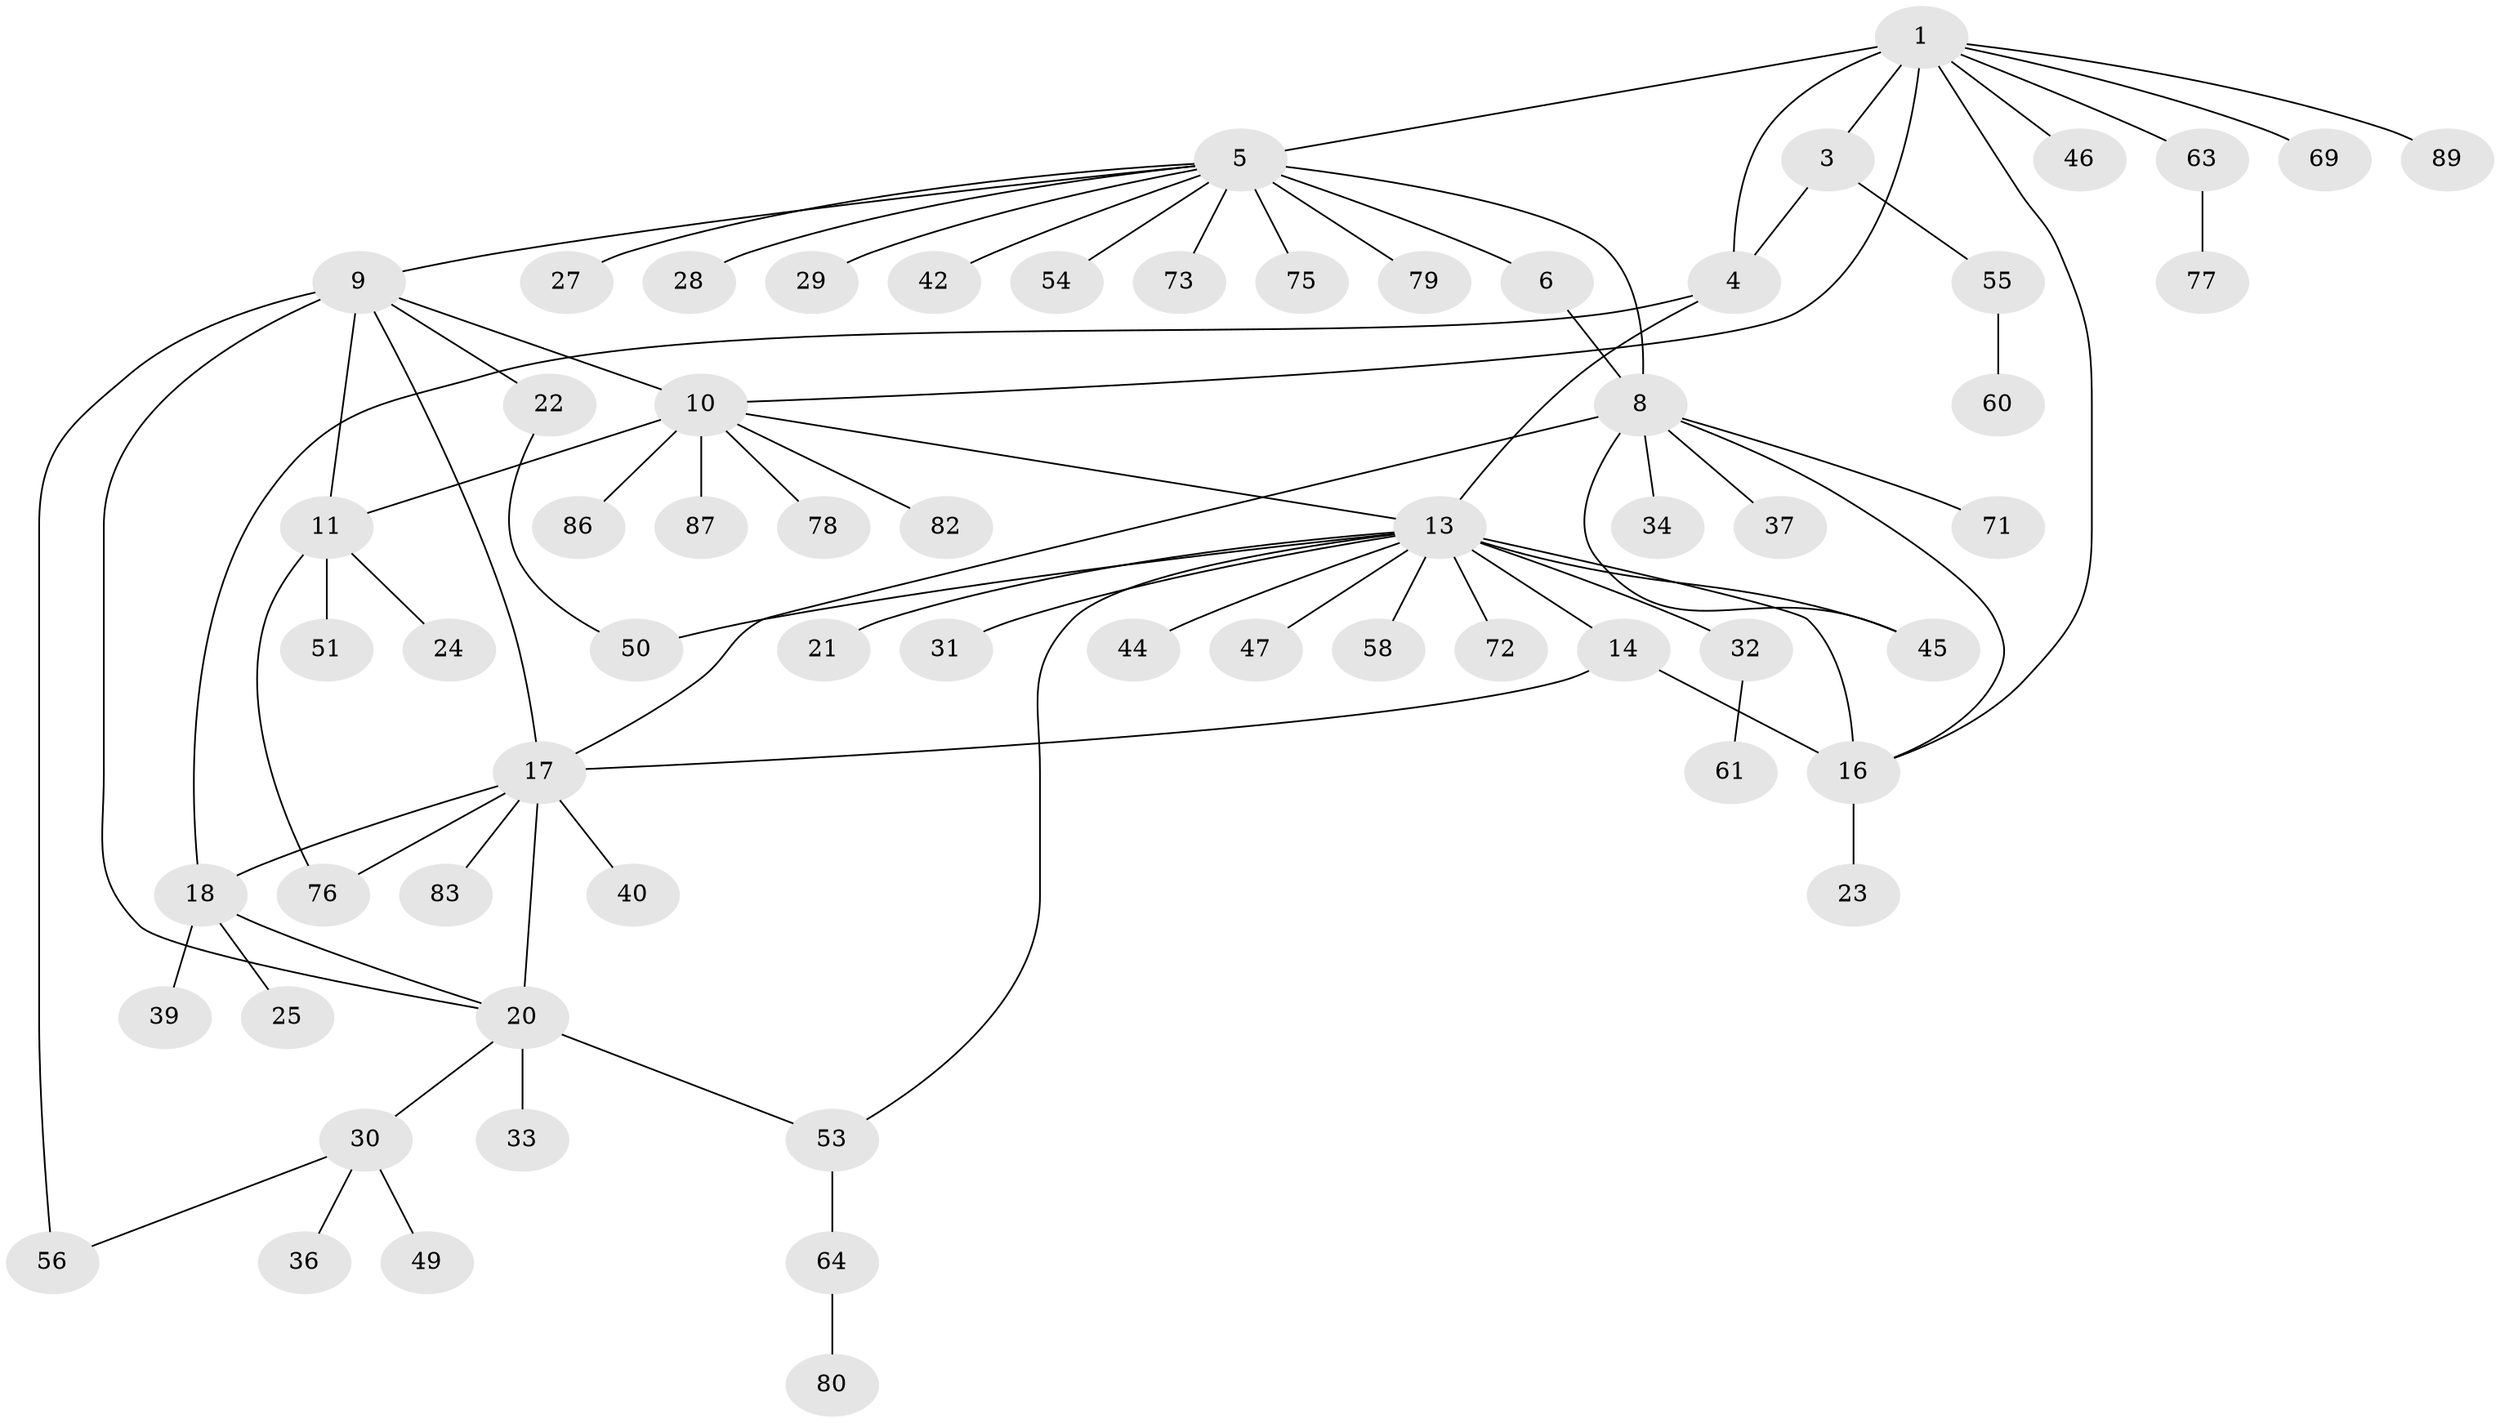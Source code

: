 // Generated by graph-tools (version 1.1) at 2025/24/03/03/25 07:24:10]
// undirected, 64 vertices, 81 edges
graph export_dot {
graph [start="1"]
  node [color=gray90,style=filled];
  1 [super="+2"];
  3 [super="+38"];
  4 [super="+84"];
  5 [super="+7"];
  6;
  8 [super="+74"];
  9 [super="+41"];
  10 [super="+43"];
  11 [super="+12"];
  13 [super="+15"];
  14;
  16 [super="+26"];
  17 [super="+19"];
  18 [super="+81"];
  20 [super="+52"];
  21;
  22 [super="+48"];
  23;
  24;
  25 [super="+59"];
  27;
  28;
  29;
  30 [super="+35"];
  31 [super="+70"];
  32;
  33;
  34;
  36;
  37;
  39 [super="+88"];
  40;
  42 [super="+85"];
  44 [super="+62"];
  45;
  46;
  47;
  49;
  50 [super="+67"];
  51;
  53 [super="+57"];
  54;
  55;
  56;
  58;
  60;
  61 [super="+65"];
  63 [super="+66"];
  64 [super="+68"];
  69;
  71;
  72;
  73;
  75;
  76;
  77;
  78;
  79;
  80;
  82;
  83;
  86;
  87;
  89;
  1 -- 3 [weight=2];
  1 -- 4 [weight=2];
  1 -- 69;
  1 -- 5;
  1 -- 16;
  1 -- 89;
  1 -- 10;
  1 -- 46;
  1 -- 63;
  3 -- 4;
  3 -- 55;
  4 -- 18;
  4 -- 13;
  5 -- 6 [weight=2];
  5 -- 8 [weight=2];
  5 -- 42;
  5 -- 54;
  5 -- 75;
  5 -- 9;
  5 -- 73;
  5 -- 79;
  5 -- 27;
  5 -- 28;
  5 -- 29;
  6 -- 8;
  8 -- 16;
  8 -- 34;
  8 -- 37;
  8 -- 45;
  8 -- 71;
  8 -- 17;
  9 -- 10;
  9 -- 11 [weight=2];
  9 -- 20;
  9 -- 22;
  9 -- 56;
  9 -- 17;
  10 -- 11 [weight=2];
  10 -- 78;
  10 -- 82;
  10 -- 86;
  10 -- 87;
  10 -- 13;
  11 -- 24;
  11 -- 76;
  11 -- 51;
  13 -- 14 [weight=2];
  13 -- 16 [weight=2];
  13 -- 32;
  13 -- 58;
  13 -- 72;
  13 -- 44;
  13 -- 45;
  13 -- 47;
  13 -- 50;
  13 -- 21;
  13 -- 31;
  13 -- 53;
  14 -- 16;
  14 -- 17;
  16 -- 23;
  17 -- 18 [weight=2];
  17 -- 20 [weight=2];
  17 -- 40;
  17 -- 76;
  17 -- 83;
  18 -- 20;
  18 -- 25;
  18 -- 39;
  20 -- 30;
  20 -- 33;
  20 -- 53;
  22 -- 50;
  30 -- 36;
  30 -- 56;
  30 -- 49;
  32 -- 61;
  53 -- 64;
  55 -- 60;
  63 -- 77;
  64 -- 80;
}
